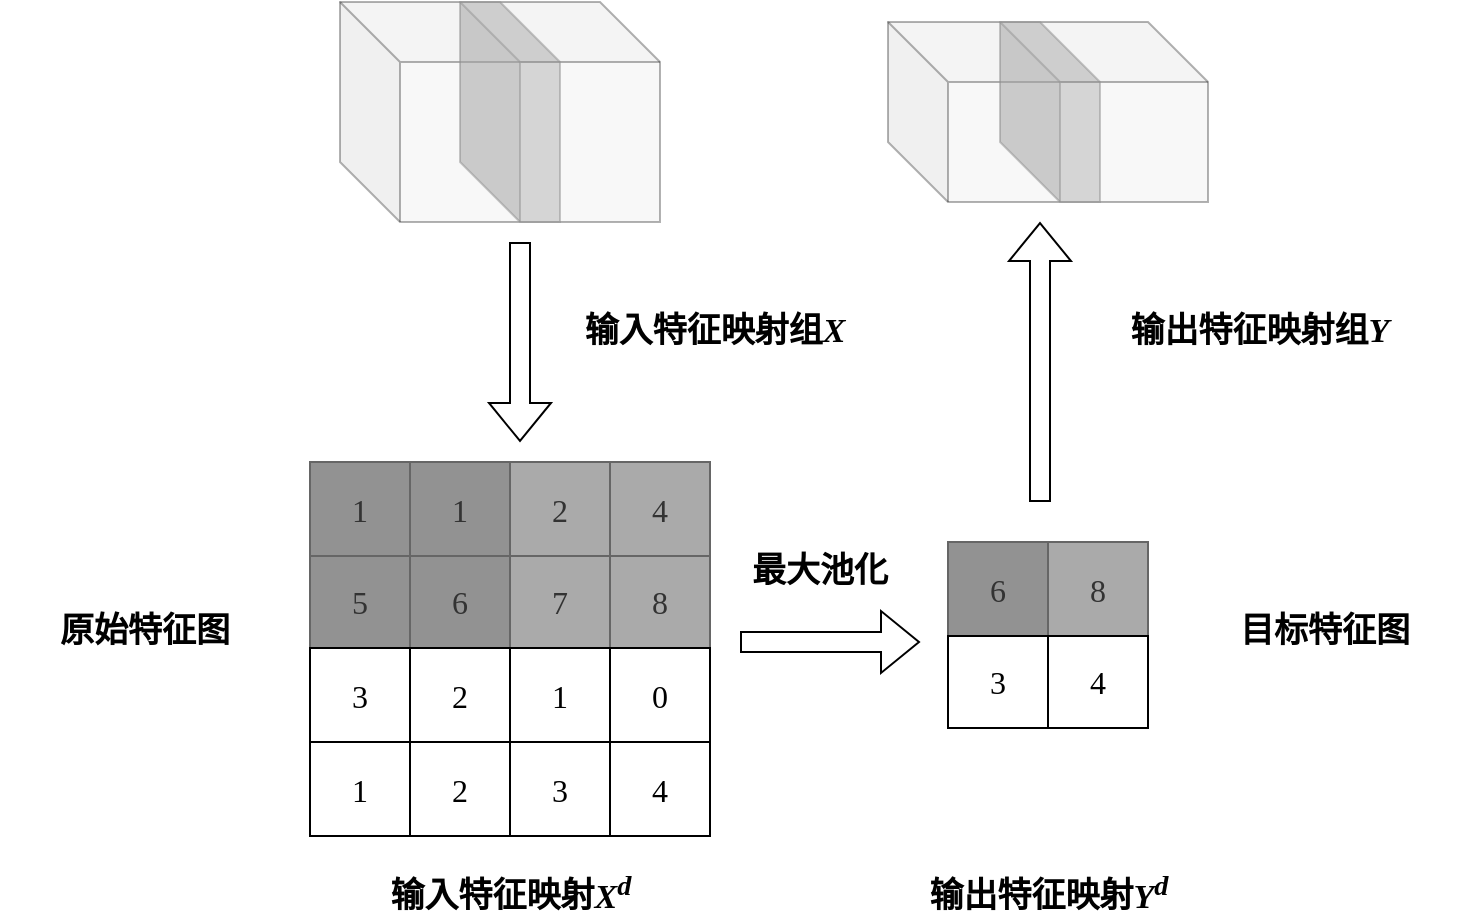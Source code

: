 <mxfile version="22.1.0" type="github">
  <diagram name="第 1 页" id="hmwn7suMaWniUF9dak7G">
    <mxGraphModel dx="1781" dy="647" grid="1" gridSize="10" guides="1" tooltips="1" connect="1" arrows="1" fold="1" page="1" pageScale="1" pageWidth="827" pageHeight="1169" math="0" shadow="0">
      <root>
        <mxCell id="0" />
        <mxCell id="1" parent="0" />
        <mxCell id="tbsNov7nKe4gF_IFTtlK-1" value="" style="shape=cube;whiteSpace=wrap;html=1;boundedLbl=1;backgroundOutline=1;darkOpacity=0.05;darkOpacity2=0.1;size=30;opacity=30;fillColor=#E6E6E6;fontStyle=1" vertex="1" parent="1">
          <mxGeometry x="140" y="140" width="160" height="110" as="geometry" />
        </mxCell>
        <mxCell id="tbsNov7nKe4gF_IFTtlK-2" value="" style="shape=cube;whiteSpace=wrap;html=1;boundedLbl=1;backgroundOutline=1;darkOpacity=0.05;darkOpacity2=0.1;size=30;opacity=30;fillColor=#E6E6E6;fontStyle=1" vertex="1" parent="1">
          <mxGeometry x="414" y="150" width="160" height="90" as="geometry" />
        </mxCell>
        <mxCell id="tbsNov7nKe4gF_IFTtlK-4" value="" style="shape=cube;whiteSpace=wrap;html=1;boundedLbl=1;backgroundOutline=1;darkOpacity=0.05;darkOpacity2=0.1;size=30;strokeColor=#919191;fillColor=#B3B3B3;opacity=50;fontStyle=1" vertex="1" parent="1">
          <mxGeometry x="200" y="140" width="50" height="110" as="geometry" />
        </mxCell>
        <mxCell id="tbsNov7nKe4gF_IFTtlK-10" value="" style="shape=cube;whiteSpace=wrap;html=1;boundedLbl=1;backgroundOutline=1;darkOpacity=0.05;darkOpacity2=0.1;size=30;fillColor=#B3B3B3;strokeColor=#919191;opacity=50;fontStyle=1" vertex="1" parent="1">
          <mxGeometry x="470" y="150" width="50" height="90" as="geometry" />
        </mxCell>
        <mxCell id="tbsNov7nKe4gF_IFTtlK-16" value="&lt;font style=&quot;font-size: 17px;&quot; face=&quot;Times New Roman&quot;&gt;输入特征映射组&lt;i&gt;X&lt;/i&gt;&lt;/font&gt;" style="text;html=1;strokeColor=none;fillColor=none;align=center;verticalAlign=middle;whiteSpace=wrap;rounded=0;fontStyle=1" vertex="1" parent="1">
          <mxGeometry x="255" y="290" width="145" height="30" as="geometry" />
        </mxCell>
        <mxCell id="tbsNov7nKe4gF_IFTtlK-34" value="" style="childLayout=tableLayout;recursiveResize=0;shadow=0;fillColor=none;fontFamily=Times New Roman;fontSize=16;" vertex="1" parent="1">
          <mxGeometry x="125" y="370" width="150" height="140" as="geometry" />
        </mxCell>
        <mxCell id="tbsNov7nKe4gF_IFTtlK-35" value="" style="shape=tableRow;horizontal=0;startSize=0;swimlaneHead=0;swimlaneBody=0;top=0;left=0;bottom=0;right=0;dropTarget=0;collapsible=0;recursiveResize=0;expand=0;fontStyle=0;fillColor=#f5f5f5;strokeColor=#666666;fontFamily=Times New Roman;fontSize=16;fontColor=#333333;" vertex="1" parent="tbsNov7nKe4gF_IFTtlK-34">
          <mxGeometry width="150" height="47" as="geometry" />
        </mxCell>
        <mxCell id="tbsNov7nKe4gF_IFTtlK-36" value="1" style="connectable=0;recursiveResize=0;strokeColor=#666666;fillColor=#929292;align=center;whiteSpace=wrap;html=1;fontFamily=Times New Roman;fontSize=16;fontColor=#333333;imageWidth=20;imageHeight=20;" vertex="1" parent="tbsNov7nKe4gF_IFTtlK-35">
          <mxGeometry width="50" height="47" as="geometry">
            <mxRectangle width="50" height="47" as="alternateBounds" />
          </mxGeometry>
        </mxCell>
        <mxCell id="tbsNov7nKe4gF_IFTtlK-37" value="1" style="connectable=0;recursiveResize=0;strokeColor=#666666;fillColor=#929292;align=center;whiteSpace=wrap;html=1;fontFamily=Times New Roman;fontSize=16;fontColor=#333333;" vertex="1" parent="tbsNov7nKe4gF_IFTtlK-35">
          <mxGeometry x="50" width="50" height="47" as="geometry">
            <mxRectangle width="50" height="47" as="alternateBounds" />
          </mxGeometry>
        </mxCell>
        <mxCell id="tbsNov7nKe4gF_IFTtlK-38" value="2" style="connectable=0;recursiveResize=0;strokeColor=#666666;fillColor=#aaaaaa;align=center;whiteSpace=wrap;html=1;fontFamily=Times New Roman;fontSize=16;fontColor=#333333;" vertex="1" parent="tbsNov7nKe4gF_IFTtlK-35">
          <mxGeometry x="100" width="50" height="47" as="geometry">
            <mxRectangle width="50" height="47" as="alternateBounds" />
          </mxGeometry>
        </mxCell>
        <mxCell id="tbsNov7nKe4gF_IFTtlK-39" style="shape=tableRow;horizontal=0;startSize=0;swimlaneHead=0;swimlaneBody=0;top=0;left=0;bottom=0;right=0;dropTarget=0;collapsible=0;recursiveResize=0;expand=0;fontStyle=0;fillColor=#f5f5f5;strokeColor=#666666;fontFamily=Times New Roman;fontSize=16;fontColor=#333333;" vertex="1" parent="tbsNov7nKe4gF_IFTtlK-34">
          <mxGeometry y="47" width="150" height="46" as="geometry" />
        </mxCell>
        <mxCell id="tbsNov7nKe4gF_IFTtlK-40" value="5" style="connectable=0;recursiveResize=0;strokeColor=#666666;fillColor=#929292;align=center;whiteSpace=wrap;html=1;fontFamily=Times New Roman;fontSize=16;fontColor=#333333;" vertex="1" parent="tbsNov7nKe4gF_IFTtlK-39">
          <mxGeometry width="50" height="46" as="geometry">
            <mxRectangle width="50" height="46" as="alternateBounds" />
          </mxGeometry>
        </mxCell>
        <mxCell id="tbsNov7nKe4gF_IFTtlK-41" value="6" style="connectable=0;recursiveResize=0;strokeColor=#666666;fillColor=#929292;align=center;whiteSpace=wrap;html=1;fontFamily=Times New Roman;fontSize=16;fontColor=#333333;" vertex="1" parent="tbsNov7nKe4gF_IFTtlK-39">
          <mxGeometry x="50" width="50" height="46" as="geometry">
            <mxRectangle width="50" height="46" as="alternateBounds" />
          </mxGeometry>
        </mxCell>
        <mxCell id="tbsNov7nKe4gF_IFTtlK-42" value="7" style="connectable=0;recursiveResize=0;strokeColor=#666666;fillColor=#aaaaaa;align=center;whiteSpace=wrap;html=1;fontFamily=Times New Roman;fontSize=16;fontColor=#333333;" vertex="1" parent="tbsNov7nKe4gF_IFTtlK-39">
          <mxGeometry x="100" width="50" height="46" as="geometry">
            <mxRectangle width="50" height="46" as="alternateBounds" />
          </mxGeometry>
        </mxCell>
        <mxCell id="tbsNov7nKe4gF_IFTtlK-43" style="shape=tableRow;horizontal=0;startSize=0;swimlaneHead=0;swimlaneBody=0;top=0;left=0;bottom=0;right=0;dropTarget=0;collapsible=0;recursiveResize=0;expand=0;fontStyle=0;fillColor=none;strokeColor=inherit;fontFamily=Times New Roman;fontSize=16;" vertex="1" parent="tbsNov7nKe4gF_IFTtlK-34">
          <mxGeometry y="93" width="150" height="47" as="geometry" />
        </mxCell>
        <mxCell id="tbsNov7nKe4gF_IFTtlK-44" value="3" style="connectable=0;recursiveResize=0;strokeColor=inherit;fillColor=none;align=center;whiteSpace=wrap;html=1;fontFamily=Times New Roman;fontSize=16;" vertex="1" parent="tbsNov7nKe4gF_IFTtlK-43">
          <mxGeometry width="50" height="47" as="geometry">
            <mxRectangle width="50" height="47" as="alternateBounds" />
          </mxGeometry>
        </mxCell>
        <mxCell id="tbsNov7nKe4gF_IFTtlK-45" value="2" style="connectable=0;recursiveResize=0;strokeColor=inherit;fillColor=none;align=center;whiteSpace=wrap;html=1;fontFamily=Times New Roman;fontSize=16;" vertex="1" parent="tbsNov7nKe4gF_IFTtlK-43">
          <mxGeometry x="50" width="50" height="47" as="geometry">
            <mxRectangle width="50" height="47" as="alternateBounds" />
          </mxGeometry>
        </mxCell>
        <mxCell id="tbsNov7nKe4gF_IFTtlK-46" value="1" style="connectable=0;recursiveResize=0;strokeColor=inherit;fillColor=none;align=center;whiteSpace=wrap;html=1;fontFamily=Times New Roman;fontSize=16;" vertex="1" parent="tbsNov7nKe4gF_IFTtlK-43">
          <mxGeometry x="100" width="50" height="47" as="geometry">
            <mxRectangle width="50" height="47" as="alternateBounds" />
          </mxGeometry>
        </mxCell>
        <mxCell id="tbsNov7nKe4gF_IFTtlK-64" value="4" style="connectable=0;recursiveResize=0;strokeColor=#666666;fillColor=#aaaaaa;align=center;whiteSpace=wrap;html=1;fontFamily=Times New Roman;fontSize=16;fontColor=#333333;" vertex="1" parent="1">
          <mxGeometry x="275" y="370" width="50" height="47" as="geometry">
            <mxRectangle width="50" height="47" as="alternateBounds" />
          </mxGeometry>
        </mxCell>
        <mxCell id="tbsNov7nKe4gF_IFTtlK-65" value="8" style="connectable=0;recursiveResize=0;strokeColor=#666666;fillColor=#aaaaaa;align=center;whiteSpace=wrap;html=1;fontFamily=Times New Roman;fontSize=16;fontColor=#333333;" vertex="1" parent="1">
          <mxGeometry x="275" y="417" width="50" height="46" as="geometry">
            <mxRectangle width="50" height="46" as="alternateBounds" />
          </mxGeometry>
        </mxCell>
        <mxCell id="tbsNov7nKe4gF_IFTtlK-66" value="0" style="connectable=0;recursiveResize=0;strokeColor=inherit;fillColor=none;align=center;whiteSpace=wrap;html=1;fontFamily=Times New Roman;fontSize=16;" vertex="1" parent="1">
          <mxGeometry x="275" y="463" width="50" height="47" as="geometry">
            <mxRectangle width="50" height="47" as="alternateBounds" />
          </mxGeometry>
        </mxCell>
        <mxCell id="tbsNov7nKe4gF_IFTtlK-67" style="shape=tableRow;horizontal=0;startSize=0;swimlaneHead=0;swimlaneBody=0;top=0;left=0;bottom=0;right=0;dropTarget=0;collapsible=0;recursiveResize=0;expand=0;fontStyle=0;fillColor=none;strokeColor=inherit;fontFamily=Times New Roman;fontSize=16;" vertex="1" parent="1">
          <mxGeometry x="125" y="510" width="150" height="47" as="geometry" />
        </mxCell>
        <mxCell id="tbsNov7nKe4gF_IFTtlK-68" value="1" style="connectable=0;recursiveResize=0;strokeColor=inherit;fillColor=none;align=center;whiteSpace=wrap;html=1;fontFamily=Times New Roman;fontSize=16;" vertex="1" parent="tbsNov7nKe4gF_IFTtlK-67">
          <mxGeometry width="50" height="47" as="geometry">
            <mxRectangle width="50" height="47" as="alternateBounds" />
          </mxGeometry>
        </mxCell>
        <mxCell id="tbsNov7nKe4gF_IFTtlK-69" value="2" style="connectable=0;recursiveResize=0;strokeColor=inherit;fillColor=none;align=center;whiteSpace=wrap;html=1;fontFamily=Times New Roman;fontSize=16;" vertex="1" parent="tbsNov7nKe4gF_IFTtlK-67">
          <mxGeometry x="50" width="50" height="47" as="geometry">
            <mxRectangle width="50" height="47" as="alternateBounds" />
          </mxGeometry>
        </mxCell>
        <mxCell id="tbsNov7nKe4gF_IFTtlK-70" value="3" style="connectable=0;recursiveResize=0;strokeColor=inherit;fillColor=none;align=center;whiteSpace=wrap;html=1;fontFamily=Times New Roman;fontSize=16;" vertex="1" parent="tbsNov7nKe4gF_IFTtlK-67">
          <mxGeometry x="100" width="50" height="47" as="geometry">
            <mxRectangle width="50" height="47" as="alternateBounds" />
          </mxGeometry>
        </mxCell>
        <mxCell id="tbsNov7nKe4gF_IFTtlK-71" value="4" style="connectable=0;recursiveResize=0;strokeColor=inherit;fillColor=none;align=center;whiteSpace=wrap;html=1;fontFamily=Times New Roman;fontSize=16;" vertex="1" parent="1">
          <mxGeometry x="275" y="510" width="50" height="47" as="geometry">
            <mxRectangle width="50" height="47" as="alternateBounds" />
          </mxGeometry>
        </mxCell>
        <mxCell id="tbsNov7nKe4gF_IFTtlK-72" value="6" style="connectable=0;recursiveResize=0;strokeColor=#666666;fillColor=#929292;align=center;whiteSpace=wrap;html=1;fontFamily=Times New Roman;fontSize=16;fontColor=#333333;" vertex="1" parent="1">
          <mxGeometry x="444" y="410" width="50" height="47" as="geometry">
            <mxRectangle width="50" height="47" as="alternateBounds" />
          </mxGeometry>
        </mxCell>
        <mxCell id="tbsNov7nKe4gF_IFTtlK-73" value="8" style="connectable=0;recursiveResize=0;strokeColor=#666666;fillColor=#aaaaaa;align=center;whiteSpace=wrap;html=1;fontFamily=Times New Roman;fontSize=16;fontColor=#333333;" vertex="1" parent="1">
          <mxGeometry x="494" y="410" width="50" height="47" as="geometry">
            <mxRectangle width="50" height="47" as="alternateBounds" />
          </mxGeometry>
        </mxCell>
        <mxCell id="tbsNov7nKe4gF_IFTtlK-74" value="3" style="connectable=0;recursiveResize=0;strokeColor=default;fillColor=none;align=center;whiteSpace=wrap;html=1;fontFamily=Times New Roman;fontSize=16;fontColor=default;shadow=0;" vertex="1" parent="1">
          <mxGeometry x="444" y="457" width="50" height="46" as="geometry">
            <mxRectangle width="50" height="46" as="alternateBounds" />
          </mxGeometry>
        </mxCell>
        <mxCell id="tbsNov7nKe4gF_IFTtlK-75" value="4" style="connectable=0;recursiveResize=0;strokeColor=default;fillColor=none;align=center;whiteSpace=wrap;html=1;fontFamily=Times New Roman;fontSize=16;fontColor=default;shadow=0;" vertex="1" parent="1">
          <mxGeometry x="494" y="457" width="50" height="46" as="geometry">
            <mxRectangle width="50" height="46" as="alternateBounds" />
          </mxGeometry>
        </mxCell>
        <mxCell id="tbsNov7nKe4gF_IFTtlK-76" value="" style="shape=flexArrow;endArrow=classic;html=1;rounded=0;" edge="1" parent="1">
          <mxGeometry width="50" height="50" relative="1" as="geometry">
            <mxPoint x="230" y="260" as="sourcePoint" />
            <mxPoint x="230" y="360" as="targetPoint" />
          </mxGeometry>
        </mxCell>
        <mxCell id="tbsNov7nKe4gF_IFTtlK-77" value="" style="shape=flexArrow;endArrow=classic;html=1;rounded=0;" edge="1" parent="1">
          <mxGeometry width="50" height="50" relative="1" as="geometry">
            <mxPoint x="340" y="460" as="sourcePoint" />
            <mxPoint x="430" y="460" as="targetPoint" />
          </mxGeometry>
        </mxCell>
        <mxCell id="tbsNov7nKe4gF_IFTtlK-78" value="" style="shape=flexArrow;endArrow=classic;html=1;rounded=0;" edge="1" parent="1">
          <mxGeometry width="50" height="50" relative="1" as="geometry">
            <mxPoint x="490" y="390" as="sourcePoint" />
            <mxPoint x="490" y="250" as="targetPoint" />
          </mxGeometry>
        </mxCell>
        <mxCell id="tbsNov7nKe4gF_IFTtlK-79" value="&lt;font face=&quot;Times New Roman&quot;&gt;&lt;span style=&quot;font-size: 17px;&quot;&gt;原始特征图&lt;/span&gt;&lt;/font&gt;" style="text;html=1;strokeColor=none;fillColor=none;align=center;verticalAlign=middle;whiteSpace=wrap;rounded=0;fontStyle=1" vertex="1" parent="1">
          <mxGeometry x="-30" y="440" width="145" height="30" as="geometry" />
        </mxCell>
        <mxCell id="tbsNov7nKe4gF_IFTtlK-80" value="&lt;font style=&quot;font-size: 17px;&quot; face=&quot;Times New Roman&quot;&gt;输入特征映射&lt;i&gt;X&lt;sup&gt;d&lt;/sup&gt;&lt;/i&gt;&lt;/font&gt;" style="text;html=1;strokeColor=none;fillColor=none;align=center;verticalAlign=middle;whiteSpace=wrap;rounded=0;fontStyle=1" vertex="1" parent="1">
          <mxGeometry x="152.5" y="570" width="145" height="30" as="geometry" />
        </mxCell>
        <mxCell id="tbsNov7nKe4gF_IFTtlK-81" value="&lt;font face=&quot;Times New Roman&quot;&gt;&lt;span style=&quot;font-size: 17px;&quot;&gt;最大池化&lt;/span&gt;&lt;/font&gt;" style="text;html=1;strokeColor=none;fillColor=none;align=center;verticalAlign=middle;whiteSpace=wrap;rounded=0;fontStyle=1" vertex="1" parent="1">
          <mxGeometry x="330" y="410" width="100" height="30" as="geometry" />
        </mxCell>
        <mxCell id="tbsNov7nKe4gF_IFTtlK-82" value="&lt;font style=&quot;font-size: 17px;&quot; face=&quot;Times New Roman&quot;&gt;输出特征映射&lt;i&gt;Y&lt;sup&gt;d&lt;/sup&gt;&lt;/i&gt;&lt;/font&gt;" style="text;html=1;strokeColor=none;fillColor=none;align=center;verticalAlign=middle;whiteSpace=wrap;rounded=0;fontStyle=1" vertex="1" parent="1">
          <mxGeometry x="421.5" y="570" width="145" height="30" as="geometry" />
        </mxCell>
        <mxCell id="tbsNov7nKe4gF_IFTtlK-83" value="&lt;font face=&quot;Times New Roman&quot;&gt;&lt;span style=&quot;font-size: 17px;&quot;&gt;目标特征图&lt;/span&gt;&lt;/font&gt;" style="text;html=1;strokeColor=none;fillColor=none;align=center;verticalAlign=middle;whiteSpace=wrap;rounded=0;fontStyle=1" vertex="1" parent="1">
          <mxGeometry x="560" y="440" width="145" height="30" as="geometry" />
        </mxCell>
        <mxCell id="tbsNov7nKe4gF_IFTtlK-84" value="&lt;font style=&quot;font-size: 17px;&quot; face=&quot;Times New Roman&quot;&gt;输出特征映射组&lt;i&gt;Y&lt;/i&gt;&lt;/font&gt;" style="text;html=1;strokeColor=none;fillColor=none;align=center;verticalAlign=middle;whiteSpace=wrap;rounded=0;fontStyle=1" vertex="1" parent="1">
          <mxGeometry x="520" y="290" width="160" height="30" as="geometry" />
        </mxCell>
      </root>
    </mxGraphModel>
  </diagram>
</mxfile>
